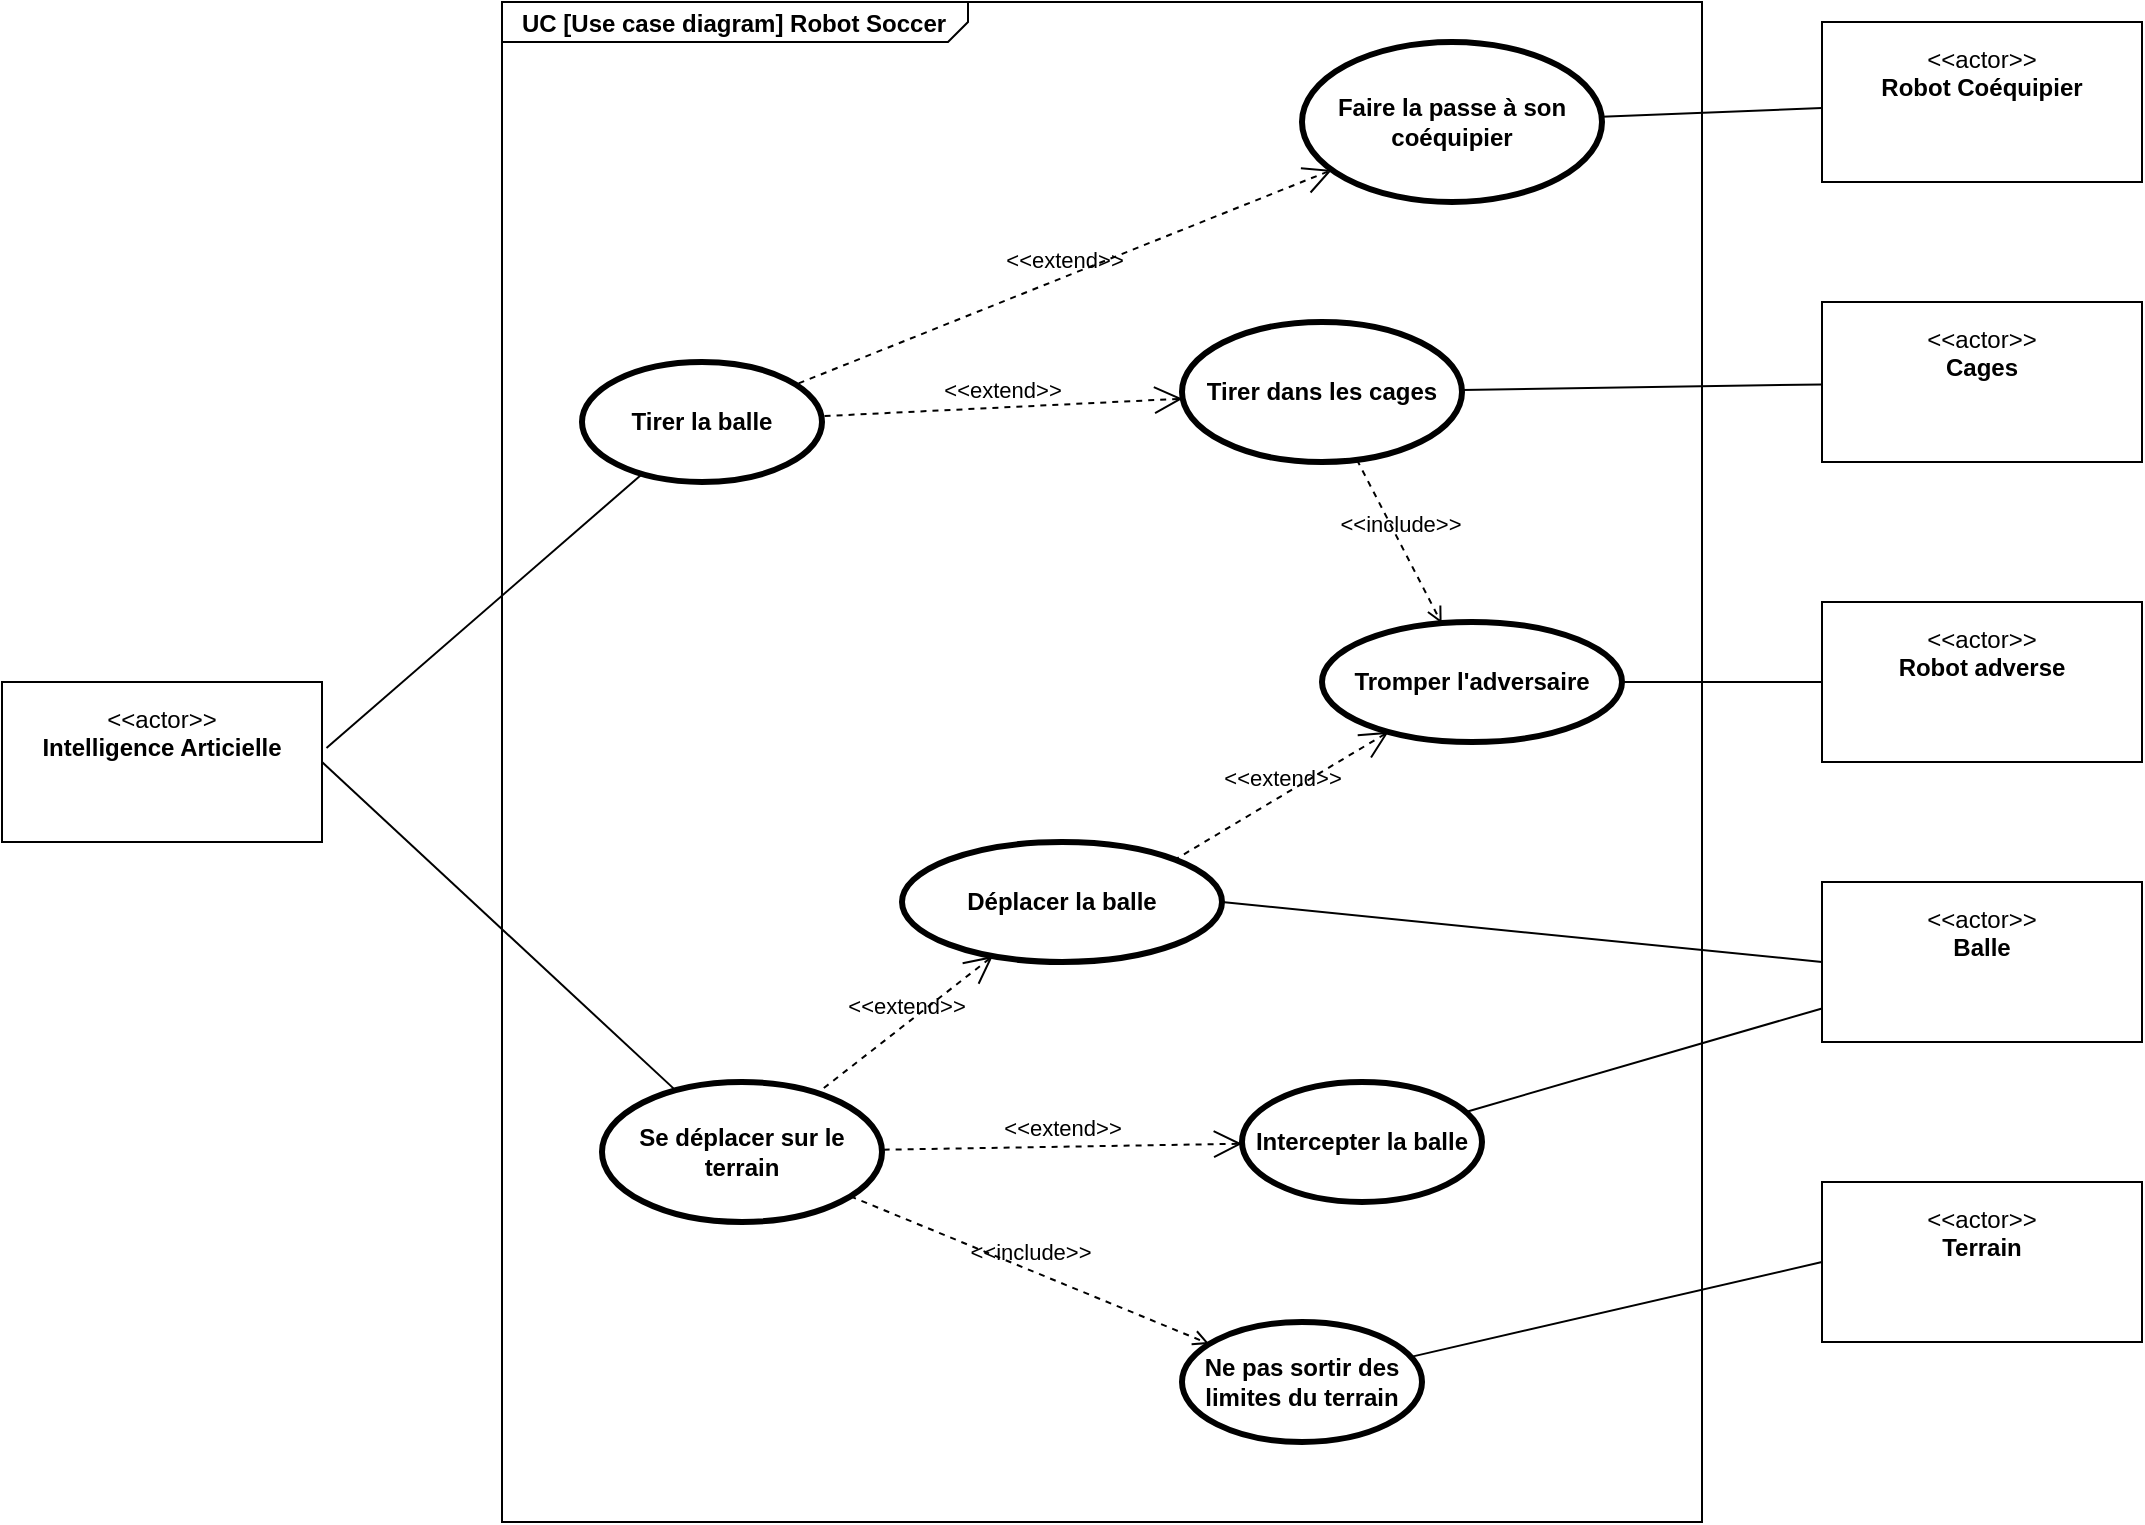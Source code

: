 <mxfile version="24.4.8" type="device">
  <diagram name="Page-1" id="929967ad-93f9-6ef4-fab6-5d389245f69c">
    <mxGraphModel dx="1969" dy="984" grid="1" gridSize="10" guides="1" tooltips="1" connect="1" arrows="1" fold="1" page="1" pageScale="1.5" pageWidth="1169" pageHeight="826" background="none" math="0" shadow="0">
      <root>
        <mxCell id="0" style=";html=1;" />
        <mxCell id="1" style=";html=1;" parent="0" />
        <mxCell id="70UsVCBj1zNhbwoqPsC8-2" value="&lt;p style=&quot;margin:0px;margin-top:4px;margin-left:10px;text-align:left;&quot;&gt;&lt;b&gt;UC [Use case diagram] Robot Soccer&lt;/b&gt;&lt;/p&gt;" style="html=1;shape=mxgraph.sysml.package;html=1;overflow=fill;whiteSpace=wrap;labelX=233.19;" vertex="1" parent="1">
          <mxGeometry x="420" y="210" width="600" height="760" as="geometry" />
        </mxCell>
        <mxCell id="70UsVCBj1zNhbwoqPsC8-3" value="&lt;p&gt;&amp;lt;&amp;lt;actor&amp;gt;&amp;gt;&lt;br&gt;&lt;b&gt;Intelligence Articielle&lt;/b&gt;&lt;/p&gt;" style="shape=rect;html=1;overflow=fill;whiteSpace=wrap;align=center;" vertex="1" parent="1">
          <mxGeometry x="170" y="550" width="160" height="80" as="geometry" />
        </mxCell>
        <mxCell id="70UsVCBj1zNhbwoqPsC8-6" value="&lt;p&gt;&amp;lt;&amp;lt;actor&amp;gt;&amp;gt;&lt;br&gt;&lt;b&gt;Robot adverse&lt;/b&gt;&lt;/p&gt;" style="shape=rect;html=1;overflow=fill;whiteSpace=wrap;align=center;" vertex="1" parent="1">
          <mxGeometry x="1080" y="510" width="160" height="80" as="geometry" />
        </mxCell>
        <mxCell id="70UsVCBj1zNhbwoqPsC8-8" value="Se déplacer sur le terrain" style="shape=ellipse;html=1;strokeWidth=3;fontStyle=1;whiteSpace=wrap;align=center;perimeter=ellipsePerimeter;" vertex="1" parent="1">
          <mxGeometry x="470" y="750" width="140" height="70" as="geometry" />
        </mxCell>
        <mxCell id="70UsVCBj1zNhbwoqPsC8-11" value="Faire la passe à son coéquipier" style="shape=ellipse;html=1;strokeWidth=3;fontStyle=1;whiteSpace=wrap;align=center;perimeter=ellipsePerimeter;" vertex="1" parent="1">
          <mxGeometry x="820" y="230" width="150" height="80" as="geometry" />
        </mxCell>
        <mxCell id="70UsVCBj1zNhbwoqPsC8-12" value="Ne pas sortir des limites du terrain" style="shape=ellipse;html=1;strokeWidth=3;fontStyle=1;whiteSpace=wrap;align=center;perimeter=ellipsePerimeter;" vertex="1" parent="1">
          <mxGeometry x="760" y="870" width="120" height="60" as="geometry" />
        </mxCell>
        <mxCell id="70UsVCBj1zNhbwoqPsC8-13" value="Déplacer la balle" style="shape=ellipse;html=1;strokeWidth=3;fontStyle=1;whiteSpace=wrap;align=center;perimeter=ellipsePerimeter;" vertex="1" parent="1">
          <mxGeometry x="620" y="630" width="160" height="60" as="geometry" />
        </mxCell>
        <mxCell id="70UsVCBj1zNhbwoqPsC8-14" value="Intercepter la balle" style="shape=ellipse;html=1;strokeWidth=3;fontStyle=1;whiteSpace=wrap;align=center;perimeter=ellipsePerimeter;" vertex="1" parent="1">
          <mxGeometry x="790" y="750" width="120" height="60" as="geometry" />
        </mxCell>
        <mxCell id="70UsVCBj1zNhbwoqPsC8-15" value="Tirer dans les cages" style="shape=ellipse;html=1;strokeWidth=3;fontStyle=1;whiteSpace=wrap;align=center;perimeter=ellipsePerimeter;" vertex="1" parent="1">
          <mxGeometry x="760" y="370" width="140" height="70" as="geometry" />
        </mxCell>
        <mxCell id="70UsVCBj1zNhbwoqPsC8-16" value="Tirer la balle" style="shape=ellipse;html=1;strokeWidth=3;fontStyle=1;whiteSpace=wrap;align=center;perimeter=ellipsePerimeter;" vertex="1" parent="1">
          <mxGeometry x="460" y="390" width="120" height="60" as="geometry" />
        </mxCell>
        <mxCell id="70UsVCBj1zNhbwoqPsC8-17" value="Tromper l&#39;adversaire" style="shape=ellipse;html=1;strokeWidth=3;fontStyle=1;whiteSpace=wrap;align=center;perimeter=ellipsePerimeter;" vertex="1" parent="1">
          <mxGeometry x="830" y="520" width="150" height="60" as="geometry" />
        </mxCell>
        <mxCell id="70UsVCBj1zNhbwoqPsC8-22" value="&amp;lt;&amp;lt;extend&amp;gt;&amp;gt;" style="edgeStyle=none;html=1;startArrow=open;endArrow=none;startSize=12;verticalAlign=bottom;dashed=1;labelBackgroundColor=none;rounded=0;" edge="1" parent="1" source="70UsVCBj1zNhbwoqPsC8-13" target="70UsVCBj1zNhbwoqPsC8-8">
          <mxGeometry width="160" relative="1" as="geometry">
            <mxPoint x="880" y="480" as="sourcePoint" />
            <mxPoint x="1040" y="480" as="targetPoint" />
          </mxGeometry>
        </mxCell>
        <mxCell id="70UsVCBj1zNhbwoqPsC8-25" value="" style="edgeStyle=none;html=1;endArrow=none;verticalAlign=bottom;rounded=0;exitX=1.014;exitY=0.413;exitDx=0;exitDy=0;exitPerimeter=0;" edge="1" parent="1" source="70UsVCBj1zNhbwoqPsC8-3" target="70UsVCBj1zNhbwoqPsC8-16">
          <mxGeometry width="160" relative="1" as="geometry">
            <mxPoint x="880" y="480" as="sourcePoint" />
            <mxPoint x="1040" y="480" as="targetPoint" />
          </mxGeometry>
        </mxCell>
        <mxCell id="70UsVCBj1zNhbwoqPsC8-26" value="" style="edgeStyle=none;html=1;endArrow=none;verticalAlign=bottom;rounded=0;exitX=1;exitY=0.5;exitDx=0;exitDy=0;" edge="1" parent="1" source="70UsVCBj1zNhbwoqPsC8-3" target="70UsVCBj1zNhbwoqPsC8-8">
          <mxGeometry width="160" relative="1" as="geometry">
            <mxPoint x="260" y="539" as="sourcePoint" />
            <mxPoint x="567" y="689" as="targetPoint" />
          </mxGeometry>
        </mxCell>
        <mxCell id="70UsVCBj1zNhbwoqPsC8-27" value="&amp;lt;&amp;lt;extend&amp;gt;&amp;gt;" style="edgeStyle=none;html=1;startArrow=open;endArrow=none;startSize=12;verticalAlign=bottom;dashed=1;labelBackgroundColor=none;rounded=0;entryX=1;entryY=0;entryDx=0;entryDy=0;" edge="1" parent="1" source="70UsVCBj1zNhbwoqPsC8-17" target="70UsVCBj1zNhbwoqPsC8-13">
          <mxGeometry width="160" relative="1" as="geometry">
            <mxPoint x="880" y="640" as="sourcePoint" />
            <mxPoint x="1040" y="640" as="targetPoint" />
          </mxGeometry>
        </mxCell>
        <mxCell id="70UsVCBj1zNhbwoqPsC8-28" value="&amp;lt;&amp;lt;include&amp;gt;&amp;gt;" style="edgeStyle=none;html=1;endArrow=open;verticalAlign=bottom;dashed=1;labelBackgroundColor=none;rounded=0;" edge="1" parent="1" source="70UsVCBj1zNhbwoqPsC8-8" target="70UsVCBj1zNhbwoqPsC8-12">
          <mxGeometry width="160" relative="1" as="geometry">
            <mxPoint x="861" y="373" as="sourcePoint" />
            <mxPoint x="965" y="420" as="targetPoint" />
          </mxGeometry>
        </mxCell>
        <mxCell id="70UsVCBj1zNhbwoqPsC8-30" value="&amp;lt;&amp;lt;extend&amp;gt;&amp;gt;" style="edgeStyle=none;html=1;startArrow=open;endArrow=none;startSize=12;verticalAlign=bottom;dashed=1;labelBackgroundColor=none;rounded=0;" edge="1" parent="1" source="70UsVCBj1zNhbwoqPsC8-11" target="70UsVCBj1zNhbwoqPsC8-16">
          <mxGeometry width="160" relative="1" as="geometry">
            <mxPoint x="880" y="640" as="sourcePoint" />
            <mxPoint x="1040" y="640" as="targetPoint" />
          </mxGeometry>
        </mxCell>
        <mxCell id="70UsVCBj1zNhbwoqPsC8-31" value="&amp;lt;&amp;lt;extend&amp;gt;&amp;gt;" style="edgeStyle=none;html=1;startArrow=open;endArrow=none;startSize=12;verticalAlign=bottom;dashed=1;labelBackgroundColor=none;rounded=0;" edge="1" parent="1" source="70UsVCBj1zNhbwoqPsC8-15" target="70UsVCBj1zNhbwoqPsC8-16">
          <mxGeometry width="160" relative="1" as="geometry">
            <mxPoint x="880" y="640" as="sourcePoint" />
            <mxPoint x="1040" y="640" as="targetPoint" />
          </mxGeometry>
        </mxCell>
        <mxCell id="70UsVCBj1zNhbwoqPsC8-32" value="&amp;lt;&amp;lt;include&amp;gt;&amp;gt;" style="edgeStyle=none;html=1;endArrow=open;verticalAlign=bottom;dashed=1;labelBackgroundColor=none;rounded=0;" edge="1" parent="1" source="70UsVCBj1zNhbwoqPsC8-15" target="70UsVCBj1zNhbwoqPsC8-17">
          <mxGeometry width="160" relative="1" as="geometry">
            <mxPoint x="880" y="640" as="sourcePoint" />
            <mxPoint x="1040" y="640" as="targetPoint" />
          </mxGeometry>
        </mxCell>
        <mxCell id="70UsVCBj1zNhbwoqPsC8-34" value="&lt;p&gt;&amp;lt;&amp;lt;actor&amp;gt;&amp;gt;&lt;br&gt;&lt;b&gt;Robot Coéquipier&lt;/b&gt;&lt;/p&gt;" style="shape=rect;html=1;overflow=fill;whiteSpace=wrap;align=center;" vertex="1" parent="1">
          <mxGeometry x="1080" y="220" width="160" height="80" as="geometry" />
        </mxCell>
        <mxCell id="70UsVCBj1zNhbwoqPsC8-35" value="&lt;p&gt;&amp;lt;&amp;lt;actor&amp;gt;&amp;gt;&lt;br&gt;&lt;b&gt;Balle&lt;/b&gt;&lt;/p&gt;" style="shape=rect;html=1;overflow=fill;whiteSpace=wrap;align=center;" vertex="1" parent="1">
          <mxGeometry x="1080" y="650" width="160" height="80" as="geometry" />
        </mxCell>
        <mxCell id="70UsVCBj1zNhbwoqPsC8-36" value="&lt;p&gt;&amp;lt;&amp;lt;actor&amp;gt;&amp;gt;&lt;br&gt;&lt;b&gt;Cages&lt;/b&gt;&lt;/p&gt;" style="shape=rect;html=1;overflow=fill;whiteSpace=wrap;align=center;" vertex="1" parent="1">
          <mxGeometry x="1080" y="360" width="160" height="80" as="geometry" />
        </mxCell>
        <mxCell id="70UsVCBj1zNhbwoqPsC8-37" value="" style="edgeStyle=none;html=1;endArrow=none;verticalAlign=bottom;rounded=0;" edge="1" parent="1" source="70UsVCBj1zNhbwoqPsC8-17" target="70UsVCBj1zNhbwoqPsC8-6">
          <mxGeometry width="160" relative="1" as="geometry">
            <mxPoint x="880" y="640" as="sourcePoint" />
            <mxPoint x="1040" y="640" as="targetPoint" />
          </mxGeometry>
        </mxCell>
        <mxCell id="70UsVCBj1zNhbwoqPsC8-38" value="" style="edgeStyle=none;html=1;endArrow=none;verticalAlign=bottom;rounded=0;" edge="1" parent="1" source="70UsVCBj1zNhbwoqPsC8-11" target="70UsVCBj1zNhbwoqPsC8-34">
          <mxGeometry width="160" relative="1" as="geometry">
            <mxPoint x="880" y="640" as="sourcePoint" />
            <mxPoint x="1040" y="640" as="targetPoint" />
          </mxGeometry>
        </mxCell>
        <mxCell id="70UsVCBj1zNhbwoqPsC8-39" value="" style="edgeStyle=none;html=1;endArrow=none;verticalAlign=bottom;rounded=0;" edge="1" parent="1" source="70UsVCBj1zNhbwoqPsC8-14" target="70UsVCBj1zNhbwoqPsC8-35">
          <mxGeometry width="160" relative="1" as="geometry">
            <mxPoint x="880" y="640" as="sourcePoint" />
            <mxPoint x="1040" y="640" as="targetPoint" />
          </mxGeometry>
        </mxCell>
        <mxCell id="70UsVCBj1zNhbwoqPsC8-40" value="&amp;lt;&amp;lt;extend&amp;gt;&amp;gt;" style="edgeStyle=none;html=1;startArrow=open;endArrow=none;startSize=12;verticalAlign=bottom;dashed=1;labelBackgroundColor=none;rounded=0;" edge="1" parent="1" source="70UsVCBj1zNhbwoqPsC8-14" target="70UsVCBj1zNhbwoqPsC8-8">
          <mxGeometry width="160" relative="1" as="geometry">
            <mxPoint x="791" y="658" as="sourcePoint" />
            <mxPoint x="702" y="744" as="targetPoint" />
          </mxGeometry>
        </mxCell>
        <mxCell id="70UsVCBj1zNhbwoqPsC8-41" value="" style="edgeStyle=none;html=1;endArrow=none;verticalAlign=bottom;rounded=0;" edge="1" parent="1" source="70UsVCBj1zNhbwoqPsC8-15" target="70UsVCBj1zNhbwoqPsC8-36">
          <mxGeometry width="160" relative="1" as="geometry">
            <mxPoint x="880" y="640" as="sourcePoint" />
            <mxPoint x="1040" y="640" as="targetPoint" />
          </mxGeometry>
        </mxCell>
        <mxCell id="70UsVCBj1zNhbwoqPsC8-42" value="" style="edgeStyle=none;html=1;endArrow=none;verticalAlign=bottom;rounded=0;exitX=1;exitY=0.5;exitDx=0;exitDy=0;entryX=0;entryY=0.5;entryDx=0;entryDy=0;" edge="1" parent="1" source="70UsVCBj1zNhbwoqPsC8-13" target="70UsVCBj1zNhbwoqPsC8-35">
          <mxGeometry width="160" relative="1" as="geometry">
            <mxPoint x="880" y="640" as="sourcePoint" />
            <mxPoint x="1040" y="640" as="targetPoint" />
          </mxGeometry>
        </mxCell>
        <mxCell id="70UsVCBj1zNhbwoqPsC8-44" value="&lt;p&gt;&amp;lt;&amp;lt;actor&amp;gt;&amp;gt;&lt;br&gt;&lt;b&gt;Terrain&lt;/b&gt;&lt;/p&gt;" style="shape=rect;html=1;overflow=fill;whiteSpace=wrap;align=center;" vertex="1" parent="1">
          <mxGeometry x="1080" y="800" width="160" height="80" as="geometry" />
        </mxCell>
        <mxCell id="70UsVCBj1zNhbwoqPsC8-46" value="" style="edgeStyle=none;html=1;endArrow=none;verticalAlign=bottom;rounded=0;entryX=0;entryY=0.5;entryDx=0;entryDy=0;" edge="1" parent="1" source="70UsVCBj1zNhbwoqPsC8-12" target="70UsVCBj1zNhbwoqPsC8-44">
          <mxGeometry width="160" relative="1" as="geometry">
            <mxPoint x="880" y="640" as="sourcePoint" />
            <mxPoint x="1040" y="640" as="targetPoint" />
          </mxGeometry>
        </mxCell>
      </root>
    </mxGraphModel>
  </diagram>
</mxfile>

